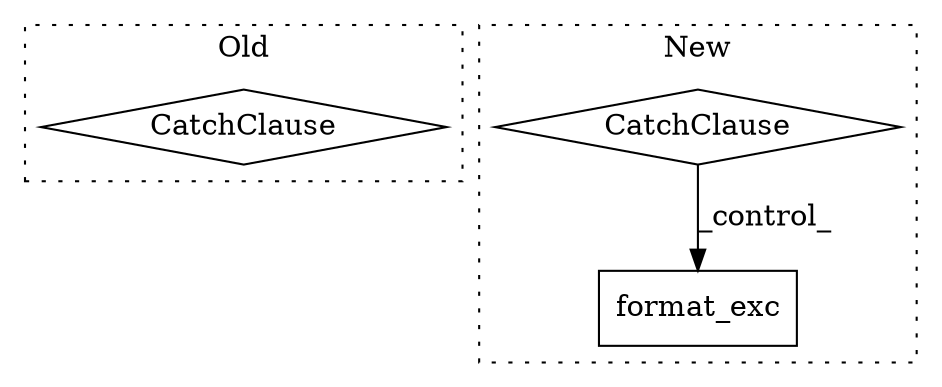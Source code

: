 digraph G {
subgraph cluster0 {
1 [label="CatchClause" a="12" s="4576,4614" l="13,2" shape="diamond"];
label = "Old";
style="dotted";
}
subgraph cluster1 {
2 [label="format_exc" a="32" s="5135" l="12" shape="box"];
3 [label="CatchClause" a="12" s="5086,5110" l="13,2" shape="diamond"];
label = "New";
style="dotted";
}
3 -> 2 [label="_control_"];
}